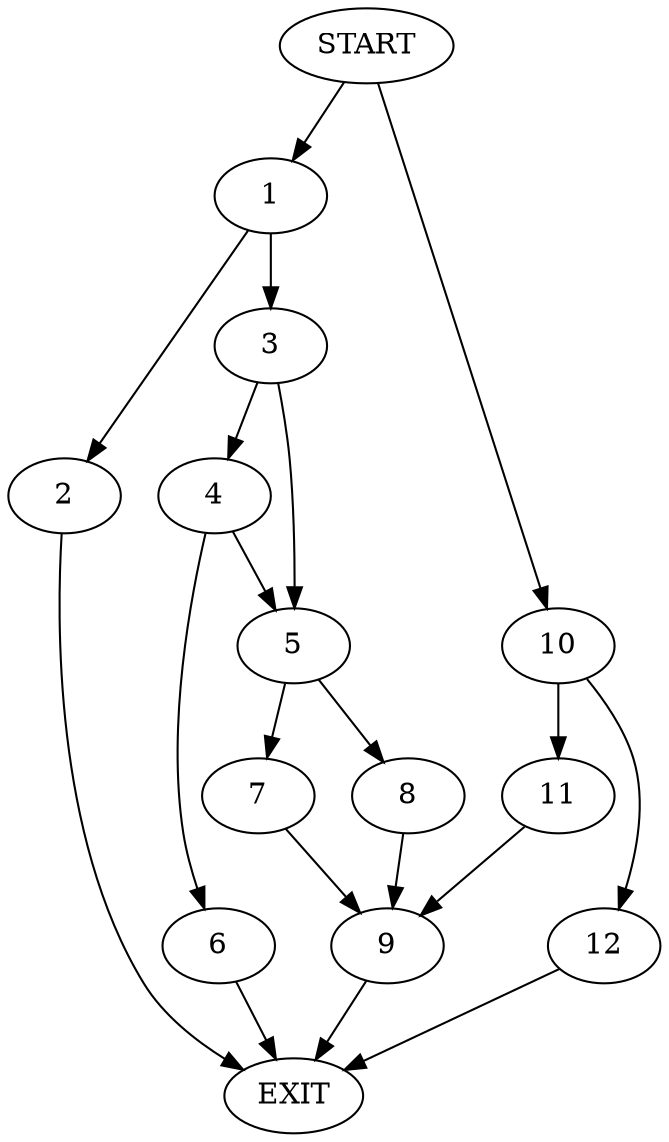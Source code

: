 digraph {
0 [label="START"]
13 [label="EXIT"]
0 -> 1
1 -> 2
1 -> 3
2 -> 13
3 -> 4
3 -> 5
4 -> 6
4 -> 5
5 -> 7
5 -> 8
6 -> 13
7 -> 9
8 -> 9
9 -> 13
0 -> 10
10 -> 11
10 -> 12
11 -> 9
12 -> 13
}
